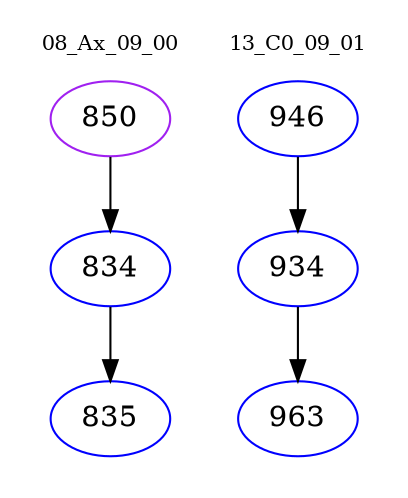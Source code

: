 digraph{
subgraph cluster_0 {
color = white
label = "08_Ax_09_00";
fontsize=10;
T0_850 [label="850", color="purple"]
T0_850 -> T0_834 [color="black"]
T0_834 [label="834", color="blue"]
T0_834 -> T0_835 [color="black"]
T0_835 [label="835", color="blue"]
}
subgraph cluster_1 {
color = white
label = "13_C0_09_01";
fontsize=10;
T1_946 [label="946", color="blue"]
T1_946 -> T1_934 [color="black"]
T1_934 [label="934", color="blue"]
T1_934 -> T1_963 [color="black"]
T1_963 [label="963", color="blue"]
}
}
